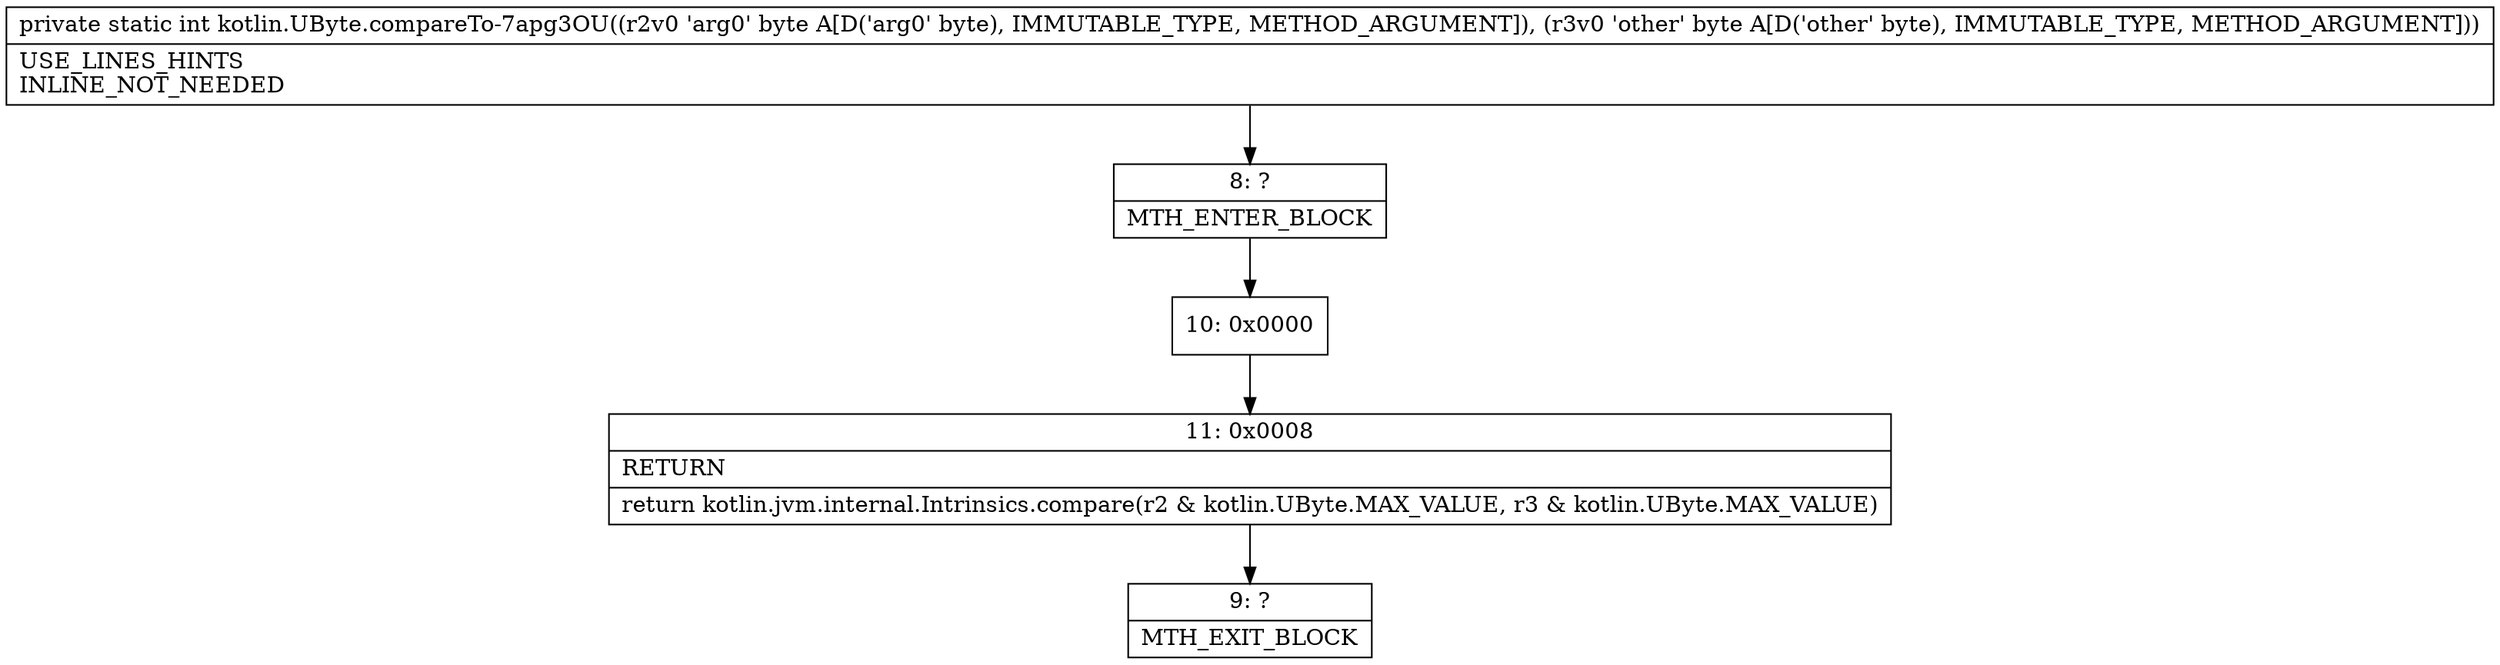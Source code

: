 digraph "CFG forkotlin.UByte.compareTo\-7apg3OU(BB)I" {
Node_8 [shape=record,label="{8\:\ ?|MTH_ENTER_BLOCK\l}"];
Node_10 [shape=record,label="{10\:\ 0x0000}"];
Node_11 [shape=record,label="{11\:\ 0x0008|RETURN\l|return kotlin.jvm.internal.Intrinsics.compare(r2 & kotlin.UByte.MAX_VALUE, r3 & kotlin.UByte.MAX_VALUE)\l}"];
Node_9 [shape=record,label="{9\:\ ?|MTH_EXIT_BLOCK\l}"];
MethodNode[shape=record,label="{private static int kotlin.UByte.compareTo\-7apg3OU((r2v0 'arg0' byte A[D('arg0' byte), IMMUTABLE_TYPE, METHOD_ARGUMENT]), (r3v0 'other' byte A[D('other' byte), IMMUTABLE_TYPE, METHOD_ARGUMENT]))  | USE_LINES_HINTS\lINLINE_NOT_NEEDED\l}"];
MethodNode -> Node_8;Node_8 -> Node_10;
Node_10 -> Node_11;
Node_11 -> Node_9;
}

